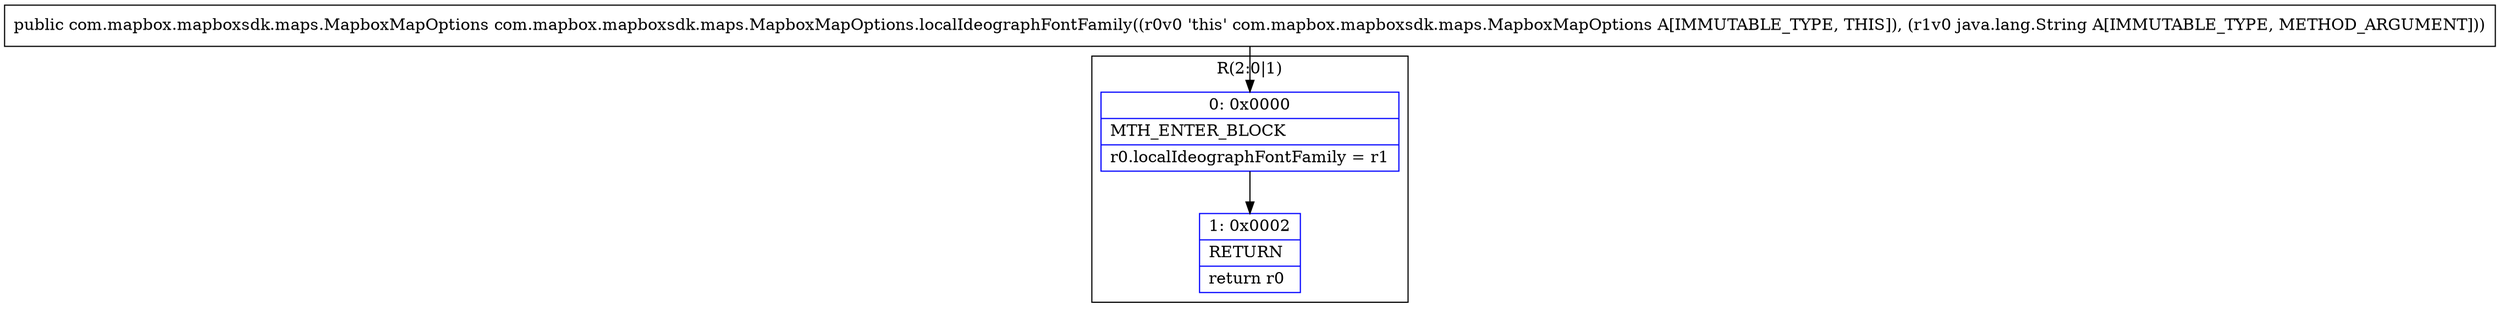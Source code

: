 digraph "CFG forcom.mapbox.mapboxsdk.maps.MapboxMapOptions.localIdeographFontFamily(Ljava\/lang\/String;)Lcom\/mapbox\/mapboxsdk\/maps\/MapboxMapOptions;" {
subgraph cluster_Region_323163362 {
label = "R(2:0|1)";
node [shape=record,color=blue];
Node_0 [shape=record,label="{0\:\ 0x0000|MTH_ENTER_BLOCK\l|r0.localIdeographFontFamily = r1\l}"];
Node_1 [shape=record,label="{1\:\ 0x0002|RETURN\l|return r0\l}"];
}
MethodNode[shape=record,label="{public com.mapbox.mapboxsdk.maps.MapboxMapOptions com.mapbox.mapboxsdk.maps.MapboxMapOptions.localIdeographFontFamily((r0v0 'this' com.mapbox.mapboxsdk.maps.MapboxMapOptions A[IMMUTABLE_TYPE, THIS]), (r1v0 java.lang.String A[IMMUTABLE_TYPE, METHOD_ARGUMENT])) }"];
MethodNode -> Node_0;
Node_0 -> Node_1;
}

